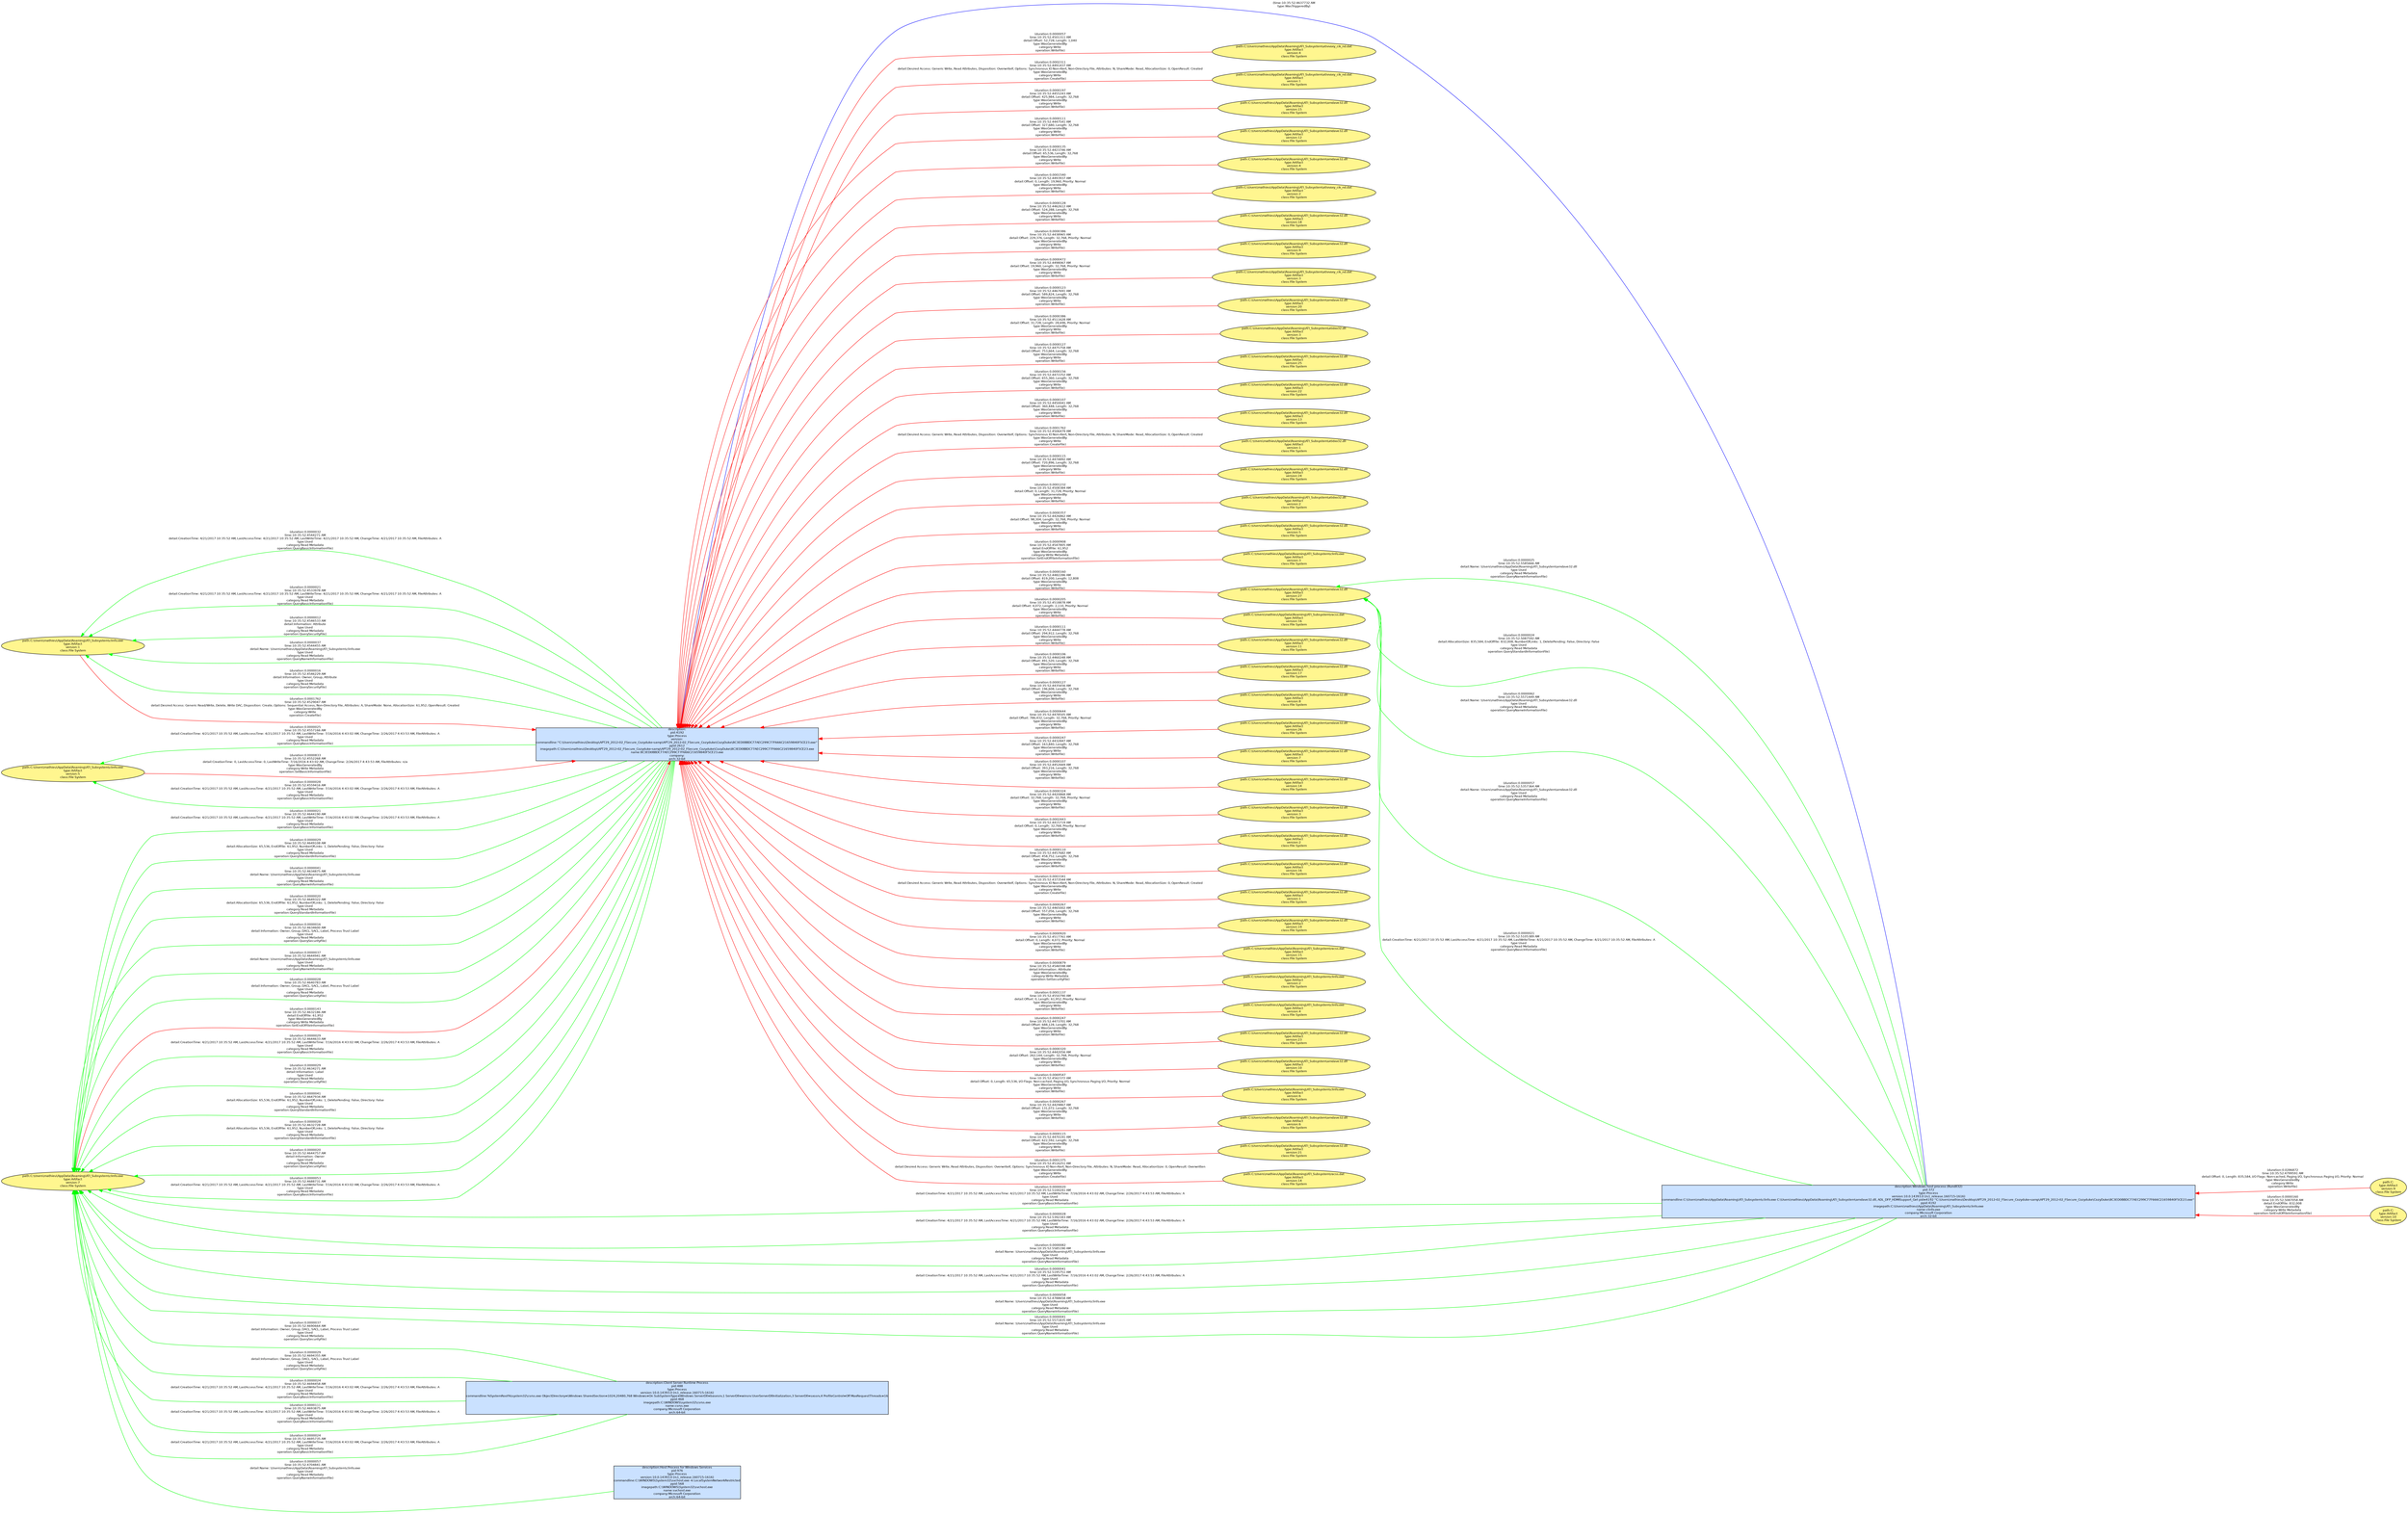 digraph spade2dot {
graph [rankdir = "RL"];
node [fontname="Helvetica" fontsize="8" style="filled" margin="0.0,0.0"];
edge [fontname="Helvetica" fontsize="8"];
"1" [label="description:Windows host process (Rundll32)\npid:372\ntype:Process\nversion:10.0.14393.0 (rs1_release.160715-1616)\ncommandline:C:\\Users\\mathieu\\AppData\\Roaming\\ATI_Subsystem\\clinfo.exe C:\\Users\\mathieu\\AppData\\Roaming\\ATI_Subsystem\\amdave32.dll, ADL_DFP_HDMISupport_Get pid=4192 ''C:\\Users\\mathieu\\Desktop\\APT29_2012-02_FSecure_Cozyduke-samp\\APT29_2012-02_FSecure_Cozyduke\\CozyDuke\\8C3ED0BBDC77AEC299C77F666C21659840F5CE23.exe'' \nppid:4192\nimagepath:C:\\Users\\mathieu\\AppData\\Roaming\\ATI_Subsystem\\clinfo.exe\nname:clinfo.exe\ncompany:Microsoft Corporation\narch:32-bit" shape="box" fillcolor="lightsteelblue1"];
"2" [label="path:C:\\Users\\mathieu\\AppData\\Roaming\\ATI_Subsystem\\ativvaxy_cik_nd.dat\ntype:Artifact\nversion:4\nclass:File System" shape="ellipse" fillcolor="khaki1"];
"3" [label="path:C:\\Users\\mathieu\\AppData\\Roaming\\ATI_Subsystem\\ativvaxy_cik_nd.dat\ntype:Artifact\nversion:1\nclass:File System" shape="ellipse" fillcolor="khaki1"];
"4" [label="path:C:\\Users\\mathieu\\AppData\\Roaming\\ATI_Subsystem\\amdave32.dll\ntype:Artifact\nversion:15\nclass:File System" shape="ellipse" fillcolor="khaki1"];
"5" [label="path:C:\\Users\\mathieu\\AppData\\Roaming\\ATI_Subsystem\\clinfo.exe\ntype:Artifact\nversion:5\nclass:File System" shape="ellipse" fillcolor="khaki1"];
"6" [label="path:C:\\Users\\mathieu\\AppData\\Roaming\\ATI_Subsystem\\amdave32.dll\ntype:Artifact\nversion:12\nclass:File System" shape="ellipse" fillcolor="khaki1"];
"7" [label="path:C:\\Users\\mathieu\\AppData\\Roaming\\ATI_Subsystem\\amdave32.dll\ntype:Artifact\nversion:4\nclass:File System" shape="ellipse" fillcolor="khaki1"];
"8" [label="path:C:\\Users\\mathieu\\AppData\\Roaming\\ATI_Subsystem\\ativvaxy_cik_nd.dat\ntype:Artifact\nversion:2\nclass:File System" shape="ellipse" fillcolor="khaki1"];
"9" [label="path:C:\\Users\\mathieu\\AppData\\Roaming\\ATI_Subsystem\\amdave32.dll\ntype:Artifact\nversion:18\nclass:File System" shape="ellipse" fillcolor="khaki1"];
"10" [label="path:C:\\Users\\mathieu\\AppData\\Roaming\\ATI_Subsystem\\amdave32.dll\ntype:Artifact\nversion:9\nclass:File System" shape="ellipse" fillcolor="khaki1"];
"11" [label="path:C:\\Users\\mathieu\\AppData\\Roaming\\ATI_Subsystem\\ativvaxy_cik_nd.dat\ntype:Artifact\nversion:3\nclass:File System" shape="ellipse" fillcolor="khaki1"];
"12" [label="path:C:\ntype:Artifact\nversion:9\nclass:File System" shape="ellipse" fillcolor="khaki1"];
"13" [label="path:C:\\Users\\mathieu\\AppData\\Roaming\\ATI_Subsystem\\amdave32.dll\ntype:Artifact\nversion:20\nclass:File System" shape="ellipse" fillcolor="khaki1"];
"14" [label="path:C:\\Users\\mathieu\\AppData\\Roaming\\ATI_Subsystem\\atidxx32.dll\ntype:Artifact\nversion:3\nclass:File System" shape="ellipse" fillcolor="khaki1"];
"15" [label="path:C:\\Users\\mathieu\\AppData\\Roaming\\ATI_Subsystem\\amdave32.dll\ntype:Artifact\nversion:25\nclass:File System" shape="ellipse" fillcolor="khaki1"];
"16" [label="path:C:\\Users\\mathieu\\AppData\\Roaming\\ATI_Subsystem\\amdave32.dll\ntype:Artifact\nversion:22\nclass:File System" shape="ellipse" fillcolor="khaki1"];
"17" [label="path:C:\\Users\\mathieu\\AppData\\Roaming\\ATI_Subsystem\\amdave32.dll\ntype:Artifact\nversion:13\nclass:File System" shape="ellipse" fillcolor="khaki1"];
"18" [label="path:C:\\Users\\mathieu\\AppData\\Roaming\\ATI_Subsystem\\atidxx32.dll\ntype:Artifact\nversion:1\nclass:File System" shape="ellipse" fillcolor="khaki1"];
"19" [label="path:C:\\Users\\mathieu\\AppData\\Roaming\\ATI_Subsystem\\amdave32.dll\ntype:Artifact\nversion:24\nclass:File System" shape="ellipse" fillcolor="khaki1"];
"20" [label="path:C:\\Users\\mathieu\\AppData\\Roaming\\ATI_Subsystem\\atidxx32.dll\ntype:Artifact\nversion:2\nclass:File System" shape="ellipse" fillcolor="khaki1"];
"21" [label="path:C:\\Users\\mathieu\\AppData\\Roaming\\ATI_Subsystem\\amdave32.dll\ntype:Artifact\nversion:5\nclass:File System" shape="ellipse" fillcolor="khaki1"];
"22" [label="path:C:\\Users\\mathieu\\AppData\\Roaming\\ATI_Subsystem\\clinfo.exe\ntype:Artifact\nversion:3\nclass:File System" shape="ellipse" fillcolor="khaki1"];
"23" [label="path:C:\\Users\\mathieu\\AppData\\Roaming\\ATI_Subsystem\\amdave32.dll\ntype:Artifact\nversion:27\nclass:File System" shape="ellipse" fillcolor="khaki1"];
"24" [label="path:C:\\Users\\mathieu\\AppData\\Roaming\\ATI_Subsystem\\racss.dat\ntype:Artifact\nversion:16\nclass:File System" shape="ellipse" fillcolor="khaki1"];
"25" [label="path:C:\\Users\\mathieu\\AppData\\Roaming\\ATI_Subsystem\\amdave32.dll\ntype:Artifact\nversion:11\nclass:File System" shape="ellipse" fillcolor="khaki1"];
"26" [label="path:C:\\Users\\mathieu\\AppData\\Roaming\\ATI_Subsystem\\amdave32.dll\ntype:Artifact\nversion:17\nclass:File System" shape="ellipse" fillcolor="khaki1"];
"27" [label="path:C:\\Users\\mathieu\\AppData\\Roaming\\ATI_Subsystem\\amdave32.dll\ntype:Artifact\nversion:8\nclass:File System" shape="ellipse" fillcolor="khaki1"];
"28" [label="path:C:\\Users\\mathieu\\AppData\\Roaming\\ATI_Subsystem\\amdave32.dll\ntype:Artifact\nversion:26\nclass:File System" shape="ellipse" fillcolor="khaki1"];
"29" [label="path:C:\\Users\\mathieu\\AppData\\Roaming\\ATI_Subsystem\\amdave32.dll\ntype:Artifact\nversion:7\nclass:File System" shape="ellipse" fillcolor="khaki1"];
"30" [label="path:C:\\Users\\mathieu\\AppData\\Roaming\\ATI_Subsystem\\amdave32.dll\ntype:Artifact\nversion:14\nclass:File System" shape="ellipse" fillcolor="khaki1"];
"31" [label="path:C:\ntype:Artifact\nversion:10\nclass:File System" shape="ellipse" fillcolor="khaki1"];
"32" [label="path:C:\\Users\\mathieu\\AppData\\Roaming\\ATI_Subsystem\\amdave32.dll\ntype:Artifact\nversion:3\nclass:File System" shape="ellipse" fillcolor="khaki1"];
"33" [label="path:C:\\Users\\mathieu\\AppData\\Roaming\\ATI_Subsystem\\amdave32.dll\ntype:Artifact\nversion:2\nclass:File System" shape="ellipse" fillcolor="khaki1"];
"34" [label="path:C:\\Users\\mathieu\\AppData\\Roaming\\ATI_Subsystem\\amdave32.dll\ntype:Artifact\nversion:16\nclass:File System" shape="ellipse" fillcolor="khaki1"];
"35" [label="path:C:\\Users\\mathieu\\AppData\\Roaming\\ATI_Subsystem\\amdave32.dll\ntype:Artifact\nversion:1\nclass:File System" shape="ellipse" fillcolor="khaki1"];
"36" [label="path:C:\\Users\\mathieu\\AppData\\Roaming\\ATI_Subsystem\\amdave32.dll\ntype:Artifact\nversion:19\nclass:File System" shape="ellipse" fillcolor="khaki1"];
"37" [label="path:C:\\Users\\mathieu\\AppData\\Roaming\\ATI_Subsystem\\racss.dat\ntype:Artifact\nversion:15\nclass:File System" shape="ellipse" fillcolor="khaki1"];
"38" [label="path:C:\\Users\\mathieu\\AppData\\Roaming\\ATI_Subsystem\\clinfo.exe\ntype:Artifact\nversion:7\nclass:File System" shape="ellipse" fillcolor="khaki1"];
"39" [label="path:C:\\Users\\mathieu\\AppData\\Roaming\\ATI_Subsystem\\clinfo.exe\ntype:Artifact\nversion:2\nclass:File System" shape="ellipse" fillcolor="khaki1"];
"40" [label="path:C:\\Users\\mathieu\\AppData\\Roaming\\ATI_Subsystem\\clinfo.exe\ntype:Artifact\nversion:4\nclass:File System" shape="ellipse" fillcolor="khaki1"];
"41" [label="path:C:\\Users\\mathieu\\AppData\\Roaming\\ATI_Subsystem\\amdave32.dll\ntype:Artifact\nversion:23\nclass:File System" shape="ellipse" fillcolor="khaki1"];
"42" [label="description:\npid:4192\ntype:Process\nversion:\ncommandline:''C:\\Users\\mathieu\\Desktop\\APT29_2012-02_FSecure_Cozyduke-samp\\APT29_2012-02_FSecure_Cozyduke\\CozyDuke\\8C3ED0BBDC77AEC299C77F666C21659840F5CE23.exe'' \nppid:2612\nimagepath:C:\\Users\\mathieu\\Desktop\\APT29_2012-02_FSecure_Cozyduke-samp\\APT29_2012-02_FSecure_Cozyduke\\CozyDuke\\8C3ED0BBDC77AEC299C77F666C21659840F5CE23.exe\nname:8C3ED0BBDC77AEC299C77F666C21659840F5CE23.exe\ncompany:\narch:32-bit" shape="box" fillcolor="lightsteelblue1"];
"43" [label="path:C:\\Users\\mathieu\\AppData\\Roaming\\ATI_Subsystem\\amdave32.dll\ntype:Artifact\nversion:10\nclass:File System" shape="ellipse" fillcolor="khaki1"];
"44" [label="path:C:\\Users\\mathieu\\AppData\\Roaming\\ATI_Subsystem\\clinfo.exe\ntype:Artifact\nversion:6\nclass:File System" shape="ellipse" fillcolor="khaki1"];
"45" [label="description:Client Server Runtime Process\npid:488\ntype:Process\nversion:10.0.14393.0 (rs1_release.160715-1616)\ncommandline:%SystemRoot%\\system32\\csrss.exe ObjectDirectory=\\Windows SharedSection=1024,20480,768 Windows=On SubSystemType=Windows ServerDll=basesrv,1 ServerDll=winsrv:UserServerDllInitialization,3 ServerDll=sxssrv,4 ProfileControl=Off MaxRequestThreads=16\nppid:468\nimagepath:C:\\WINDOWS\\system32\\csrss.exe\nname:csrss.exe\ncompany:Microsoft Corporation\narch:64-bit" shape="box" fillcolor="lightsteelblue1"];
"46" [label="path:C:\\Users\\mathieu\\AppData\\Roaming\\ATI_Subsystem\\amdave32.dll\ntype:Artifact\nversion:6\nclass:File System" shape="ellipse" fillcolor="khaki1"];
"47" [label="path:C:\\Users\\mathieu\\AppData\\Roaming\\ATI_Subsystem\\amdave32.dll\ntype:Artifact\nversion:21\nclass:File System" shape="ellipse" fillcolor="khaki1"];
"48" [label="description:Host Process for Windows Services\npid:976\ntype:Process\nversion:10.0.14393.0 (rs1_release.160715-1616)\ncommandline:C:\\WINDOWS\\System32\\svchost.exe -k LocalSystemNetworkRestricted\nppid:568\nimagepath:C:\\WINDOWS\\System32\\svchost.exe\nname:svchost.exe\ncompany:Microsoft Corporation\narch:64-bit" shape="box" fillcolor="lightsteelblue1"];
"49" [label="path:C:\\Users\\mathieu\\AppData\\Roaming\\ATI_Subsystem\\clinfo.exe\ntype:Artifact\nversion:1\nclass:File System" shape="ellipse" fillcolor="khaki1"];
"50" [label="path:C:\\Users\\mathieu\\AppData\\Roaming\\ATI_Subsystem\\racss.dat\ntype:Artifact\nversion:14\nclass:File System" shape="ellipse" fillcolor="khaki1"];
"20" -> "42" [label="(duration:0.0001232\ntime:10:35:52.4508384 AM\ndetail:Offset: 0, Length: 31,728, Priority: Normal\ntype:WasGeneratedBy\ncategory:Write\noperation:WriteFile)" color="red" style="solid"];
"13" -> "42" [label="(duration:0.0000123\ntime:10:35:52.4467691 AM\ndetail:Offset: 589,824, Length: 32,768\ntype:WasGeneratedBy\ncategory:Write\noperation:WriteFile)" color="red" style="solid"];
"41" -> "42" [label="(duration:0.0000247\ntime:10:35:52.4473701 AM\ndetail:Offset: 688,128, Length: 32,768\ntype:WasGeneratedBy\ncategory:Write\noperation:WriteFile)" color="red" style="solid"];
"17" -> "42" [label="(duration:0.0000107\ntime:10:35:52.4450041 AM\ndetail:Offset: 360,448, Length: 32,768\ntype:WasGeneratedBy\ncategory:Write\noperation:WriteFile)" color="red" style="solid"];
"42" -> "38" [label="(duration:0.0000028\ntime:10:35:52.4640783 AM\ndetail:Information: Owner, Group, DACL, SACL, Label, Process Trust Label\ntype:Used\ncategory:Read Metadata\noperation:QuerySecurityFile)" color="green" style="solid"];
"1" -> "38" [label="(duration:0.0000020\ntime:10:35:52.5100241 AM\ndetail:CreationTime: 4/21/2017 10:35:52 AM, LastAccessTime: 4/21/2017 10:35:52 AM, LastWriteTime: 7/16/2016 4:43:02 AM, ChangeTime: 2/26/2017 4:43:53 AM, FileAttributes: A\ntype:Used\ncategory:Read Metadata\noperation:QueryBasicInformationFile)" color="green" style="solid"];
"29" -> "42" [label="(duration:0.0000247\ntime:10:35:52.4432847 AM\ndetail:Offset: 163,840, Length: 32,768\ntype:WasGeneratedBy\ncategory:Write\noperation:WriteFile)" color="red" style="solid"];
"1" -> "23" [label="(duration:0.0000025\ntime:10:35:52.5585666 AM\ndetail:Name: \\Users\\mathieu\\AppData\\Roaming\\ATI_Subsystem\\amdave32.dll\ntype:Used\ncategory:Read Metadata\noperation:QueryNameInformationFile)" color="green" style="solid"];
"6" -> "42" [label="(duration:0.0000111\ntime:10:35:52.4447541 AM\ndetail:Offset: 327,680, Length: 32,768\ntype:WasGeneratedBy\ncategory:Write\noperation:WriteFile)" color="red" style="solid"];
"42" -> "38" [label="(duration:0.0000029\ntime:10:35:52.4644633 AM\ndetail:CreationTime: 4/21/2017 10:35:52 AM, LastAccessTime: 4/21/2017 10:35:52 AM, LastWriteTime: 7/16/2016 4:43:02 AM, ChangeTime: 2/26/2017 4:43:53 AM, FileAttributes: A\ntype:Used\ncategory:Read Metadata\noperation:QueryBasicInformationFile)" color="green" style="solid"];
"8" -> "42" [label="(duration:0.0001540\ntime:10:35:52.4493937 AM\ndetail:Offset: 0, Length: 19,960, Priority: Normal\ntype:WasGeneratedBy\ncategory:Write\noperation:WriteFile)" color="red" style="solid"];
"16" -> "42" [label="(duration:0.0000156\ntime:10:35:52.4472252 AM\ndetail:Offset: 655,360, Length: 32,768\ntype:WasGeneratedBy\ncategory:Write\noperation:WriteFile)" color="red" style="solid"];
"38" -> "42" [label="(duration:0.0000143\ntime:10:35:52.4632186 AM\ndetail:EndOfFile: 61,952\ntype:WasGeneratedBy\ncategory:Write Metadata\noperation:SetEndOfFileInformationFile)" color="red" style="solid"];
"28" -> "42" [label="(duration:0.0000644\ntime:10:35:52.4478505 AM\ndetail:Offset: 786,432, Length: 32,768, Priority: Normal\ntype:WasGeneratedBy\ncategory:Write\noperation:WriteFile)" color="red" style="solid"];
"42" -> "38" [label="(duration:0.0000029\ntime:10:35:52.4634271 AM\ndetail:Information: Label\ntype:Used\ncategory:Read Metadata\noperation:QuerySecurityFile)" color="green" style="solid"];
"23" -> "42" [label="(duration:0.0000160\ntime:10:35:52.4482286 AM\ndetail:Offset: 819,200, Length: 12,808\ntype:WasGeneratedBy\ncategory:Write\noperation:WriteFile)" color="red" style="solid"];
"18" -> "42" [label="(duration:0.0001762\ntime:10:35:52.4506479 AM\ndetail:Desired Access: Generic Write, Read Attributes, Disposition: OverwriteIf, Options: Synchronous IO Non-Alert, Non-Directory File, Attributes: N, ShareMode: Read, AllocationSize: 0, OpenResult: Created\ntype:WasGeneratedBy\ncategory:Write\noperation:CreateFile)" color="red" style="solid"];
"1" -> "42" [label="(time:10:35:52.4637732 AM\ntype:WasTriggeredBy)" color="blue" style="solid"];
"10" -> "42" [label="(duration:0.0000386\ntime:10:35:52.4438965 AM\ndetail:Offset: 229,376, Length: 32,768, Priority: Normal\ntype:WasGeneratedBy\ncategory:Write\noperation:WriteFile)" color="red" style="solid"];
"42" -> "49" [label="(duration:0.0000032\ntime:10:35:52.4544271 AM\ndetail:CreationTime: 4/21/2017 10:35:52 AM, LastAccessTime: 4/21/2017 10:35:52 AM, LastWriteTime: 4/21/2017 10:35:52 AM, ChangeTime: 4/21/2017 10:35:52 AM, FileAttributes: A\ntype:Used\ncategory:Read Metadata\noperation:QueryBasicInformationFile)" color="green" style="solid"];
"33" -> "42" [label="(duration:0.0002443\ntime:10:35:52.4415719 AM\ndetail:Offset: 0, Length: 32,768, Priority: Normal\ntype:WasGeneratedBy\ncategory:Write\noperation:WriteFile)" color="red" style="solid"];
"25" -> "42" [label="(duration:0.0000111\ntime:10:35:52.4444778 AM\ndetail:Offset: 294,912, Length: 32,768\ntype:WasGeneratedBy\ncategory:Write\noperation:WriteFile)" color="red" style="solid"];
"42" -> "38" [label="(duration:0.0000041\ntime:10:35:52.4647934 AM\ndetail:AllocationSize: 65,536, EndOfFile: 61,952, NumberOfLinks: 1, DeletePending: False, Directory: False\ntype:Used\ncategory:Read Metadata\noperation:QueryStandardInformationFile)" color="green" style="solid"];
"42" -> "38" [label="(duration:0.0000028\ntime:10:35:52.4632728 AM\ndetail:AllocationSize: 65,536, EndOfFile: 61,952, NumberOfLinks: 1, DeletePending: False, Directory: False\ntype:Used\ncategory:Read Metadata\noperation:QueryStandardInformationFile)" color="green" style="solid"];
"4" -> "42" [label="(duration:0.0000197\ntime:10:35:52.4455243 AM\ndetail:Offset: 425,984, Length: 32,768\ntype:WasGeneratedBy\ncategory:Write\noperation:WriteFile)" color="red" style="solid"];
"26" -> "42" [label="(duration:0.0000106\ntime:10:35:52.4460248 AM\ndetail:Offset: 491,520, Length: 32,768\ntype:WasGeneratedBy\ncategory:Write\noperation:WriteFile)" color="red" style="solid"];
"45" -> "38" [label="(duration:0.0000024\ntime:10:35:52.4695735 AM\ndetail:CreationTime: 4/21/2017 10:35:52 AM, LastAccessTime: 4/21/2017 10:35:52 AM, LastWriteTime: 7/16/2016 4:43:02 AM, ChangeTime: 2/26/2017 4:43:53 AM, FileAttributes: A\ntype:Used\ncategory:Read Metadata\noperation:QueryBasicInformationFile)" color="green" style="solid"];
"46" -> "42" [label="(duration:0.0000267\ntime:10:35:52.4429867 AM\ndetail:Offset: 131,072, Length: 32,768\ntype:WasGeneratedBy\ncategory:Write\noperation:WriteFile)" color="red" style="solid"];
"1" -> "23" [label="(duration:0.0000024\ntime:10:35:52.5087592 AM\ndetail:AllocationSize: 835,584, EndOfFile: 832,008, NumberOfLinks: 1, DeletePending: False, Directory: False\ntype:Used\ncategory:Read Metadata\noperation:QueryStandardInformationFile)" color="green" style="solid"];
"42" -> "38" [label="(duration:0.0000020\ntime:10:35:52.4644757 AM\ndetail:Information: Owner\ntype:Used\ncategory:Read Metadata\noperation:QuerySecurityFile)" color="green" style="solid"];
"21" -> "42" [label="(duration:0.0000357\ntime:10:35:52.4426862 AM\ndetail:Offset: 98,304, Length: 32,768, Priority: Normal\ntype:WasGeneratedBy\ncategory:Write\noperation:WriteFile)" color="red" style="solid"];
"45" -> "38" [label="(duration:0.0000037\ntime:10:35:52.4690664 AM\ndetail:Information: Owner, Group, DACL, SACL, Label, Process Trust Label\ntype:Used\ncategory:Read Metadata\noperation:QuerySecurityFile)" color="green" style="solid"];
"27" -> "42" [label="(duration:0.0000127\ntime:10:35:52.4435656 AM\ndetail:Offset: 196,608, Length: 32,768\ntype:WasGeneratedBy\ncategory:Write\noperation:WriteFile)" color="red" style="solid"];
"22" -> "42" [label="(duration:0.0000908\ntime:10:35:52.4547805 AM\ndetail:EndOfFile: 61,952\ntype:WasGeneratedBy\ncategory:Write Metadata\noperation:SetEndOfFileInformationFile)" color="red" style="solid"];
"42" -> "49" [label="(duration:0.0000021\ntime:10:35:52.4533978 AM\ndetail:CreationTime: 4/21/2017 10:35:52 AM, LastAccessTime: 4/21/2017 10:35:52 AM, LastWriteTime: 4/21/2017 10:35:52 AM, ChangeTime: 4/21/2017 10:35:52 AM, FileAttributes: A\ntype:Used\ncategory:Read Metadata\noperation:QueryBasicInformationFile)" color="green" style="solid"];
"12" -> "1" [label="(duration:0.0286872\ntime:10:35:52.4799591 AM\ndetail:Offset: 0, Length: 835,584, I/O Flags: Non-cached, Paging I/O, Synchronous Paging I/O, Priority: Normal\ntype:WasGeneratedBy\ncategory:Write\noperation:WriteFile)" color="red" style="solid"];
"45" -> "38" [label="(duration:0.0000029\ntime:10:35:52.4694355 AM\ndetail:Information: Owner, Group, DACL, SACL, Label, Process Trust Label\ntype:Used\ncategory:Read Metadata\noperation:QuerySecurityFile)" color="green" style="solid"];
"24" -> "42" [label="(duration:0.0000205\ntime:10:35:52.4518878 AM\ndetail:Offset: 4,072, Length: 2,110, Priority: Normal\ntype:WasGeneratedBy\ncategory:Write\noperation:WriteFile)" color="red" style="solid"];
"19" -> "42" [label="(duration:0.0000115\ntime:10:35:52.4474892 AM\ndetail:Offset: 720,896, Length: 32,768\ntype:WasGeneratedBy\ncategory:Write\noperation:WriteFile)" color="red" style="solid"];
"36" -> "42" [label="(duration:0.0000267\ntime:10:35:52.4465002 AM\ndetail:Offset: 557,056, Length: 32,768\ntype:WasGeneratedBy\ncategory:Write\noperation:WriteFile)" color="red" style="solid"];
"7" -> "42" [label="(duration:0.0000135\ntime:10:35:52.4423746 AM\ndetail:Offset: 65,536, Length: 32,768\ntype:WasGeneratedBy\ncategory:Write\noperation:WriteFile)" color="red" style="solid"];
"42" -> "49" [label="(duration:0.0000012\ntime:10:35:52.4546533 AM\ndetail:Information: Attribute\ntype:Used\ncategory:Read Metadata\noperation:QuerySecurityFile)" color="green" style="solid"];
"45" -> "38" [label="(duration:0.0000024\ntime:10:35:52.4694458 AM\ndetail:CreationTime: 4/21/2017 10:35:52 AM, LastAccessTime: 4/21/2017 10:35:52 AM, LastWriteTime: 7/16/2016 4:43:02 AM, ChangeTime: 2/26/2017 4:43:53 AM, FileAttributes: A\ntype:Used\ncategory:Read Metadata\noperation:QueryBasicInformationFile)" color="green" style="solid"];
"44" -> "42" [label="(duration:0.0069547\ntime:10:35:52.4562372 AM\ndetail:Offset: 0, Length: 65,536, I/O Flags: Non-cached, Paging I/O, Synchronous Paging I/O, Priority: Normal\ntype:WasGeneratedBy\ncategory:Write\noperation:WriteFile)" color="red" style="solid"];
"42" -> "38" [label="(duration:0.0000053\ntime:10:35:52.4688731 AM\ndetail:CreationTime: 4/21/2017 10:35:52 AM, LastAccessTime: 4/21/2017 10:35:52 AM, LastWriteTime: 7/16/2016 4:43:02 AM, ChangeTime: 2/26/2017 4:43:53 AM, FileAttributes: A\ntype:Used\ncategory:Read Metadata\noperation:QueryBasicInformationFile)" color="green" style="solid"];
"42" -> "38" [label="(duration:0.0000021\ntime:10:35:52.4644190 AM\ndetail:CreationTime: 4/21/2017 10:35:52 AM, LastAccessTime: 4/21/2017 10:35:52 AM, LastWriteTime: 7/16/2016 4:43:02 AM, ChangeTime: 2/26/2017 4:43:53 AM, FileAttributes: A\ntype:Used\ncategory:Read Metadata\noperation:QueryBasicInformationFile)" color="green" style="solid"];
"42" -> "38" [label="(duration:0.0000029\ntime:10:35:52.4649108 AM\ndetail:AllocationSize: 65,536, EndOfFile: 61,952, NumberOfLinks: 1, DeletePending: False, Directory: False\ntype:Used\ncategory:Read Metadata\noperation:QueryStandardInformationFile)" color="green" style="solid"];
"30" -> "42" [label="(duration:0.0000107\ntime:10:35:52.4452669 AM\ndetail:Offset: 393,216, Length: 32,768\ntype:WasGeneratedBy\ncategory:Write\noperation:WriteFile)" color="red" style="solid"];
"42" -> "5" [label="(duration:0.0000028\ntime:10:35:52.4559416 AM\ndetail:CreationTime: 4/21/2017 10:35:52 AM, LastAccessTime: 4/21/2017 10:35:52 AM, LastWriteTime: 7/16/2016 4:43:02 AM, ChangeTime: 2/26/2017 4:43:53 AM, FileAttributes: A\ntype:Used\ncategory:Read Metadata\noperation:QueryBasicInformationFile)" color="green" style="solid"];
"42" -> "38" [label="(duration:0.0000041\ntime:10:35:52.4634875 AM\ndetail:Name: \\Users\\mathieu\\AppData\\Roaming\\ATI_Subsystem\\clinfo.exe\ntype:Used\ncategory:Read Metadata\noperation:QueryNameInformationFile)" color="green" style="solid"];
"15" -> "42" [label="(duration:0.0000127\ntime:10:35:52.4475758 AM\ndetail:Offset: 753,664, Length: 32,768\ntype:WasGeneratedBy\ncategory:Write\noperation:WriteFile)" color="red" style="solid"];
"42" -> "5" [label="(duration:0.0000025\ntime:10:35:52.4557166 AM\ndetail:CreationTime: 4/21/2017 10:35:52 AM, LastAccessTime: 4/21/2017 10:35:52 AM, LastWriteTime: 7/16/2016 4:43:02 AM, ChangeTime: 2/26/2017 4:43:53 AM, FileAttributes: A\ntype:Used\ncategory:Read Metadata\noperation:QueryBasicInformationFile)" color="green" style="solid"];
"48" -> "38" [label="(duration:0.0000057\ntime:10:35:52.4704841 AM\ndetail:Name: \\Users\\mathieu\\AppData\\Roaming\\ATI_Subsystem\\clinfo.exe\ntype:Used\ncategory:Read Metadata\noperation:QueryNameInformationFile)" color="green" style="solid"];
"39" -> "42" [label="(duration:0.0000879\ntime:10:35:52.4546598 AM\ndetail:Information: Attribute\ntype:WasGeneratedBy\ncategory:Write Metadata\noperation:SetSecurityFile)" color="red" style="solid"];
"42" -> "38" [label="(duration:0.0000020\ntime:10:35:52.4649322 AM\ndetail:AllocationSize: 65,536, EndOfFile: 61,952, NumberOfLinks: 1, DeletePending: False, Directory: False\ntype:Used\ncategory:Read Metadata\noperation:QueryStandardInformationFile)" color="green" style="solid"];
"1" -> "38" [label="(duration:0.0000028\ntime:10:35:52.5392343 AM\ndetail:CreationTime: 4/21/2017 10:35:52 AM, LastAccessTime: 4/21/2017 10:35:52 AM, LastWriteTime: 7/16/2016 4:43:02 AM, ChangeTime: 2/26/2017 4:43:53 AM, FileAttributes: A\ntype:Used\ncategory:Read Metadata\noperation:QueryBasicInformationFile)" color="green" style="solid"];
"14" -> "42" [label="(duration:0.0000386\ntime:10:35:52.4511628 AM\ndetail:Offset: 31,728, Length: 28,696, Priority: Normal\ntype:WasGeneratedBy\ncategory:Write\noperation:WriteFile)" color="red" style="solid"];
"11" -> "42" [label="(duration:0.0000472\ntime:10:35:52.4498067 AM\ndetail:Offset: 19,960, Length: 32,768, Priority: Normal\ntype:WasGeneratedBy\ncategory:Write\noperation:WriteFile)" color="red" style="solid"];
"5" -> "42" [label="(duration:0.0000833\ntime:10:35:52.4552268 AM\ndetail:CreationTime: 0, LastAccessTime: 0, LastWriteTime: 7/16/2016 4:43:02 AM, ChangeTime: 2/26/2017 4:43:53 AM, FileAttributes: n/a\ntype:WasGeneratedBy\ncategory:Write Metadata\noperation:SetBasicInformationFile)" color="red" style="solid"];
"47" -> "42" [label="(duration:0.0000115\ntime:10:35:52.4470191 AM\ndetail:Offset: 622,592, Length: 32,768\ntype:WasGeneratedBy\ncategory:Write\noperation:WriteFile)" color="red" style="solid"];
"42" -> "49" [label="(duration:0.0000037\ntime:10:35:52.4544455 AM\ndetail:Name: \\Users\\mathieu\\AppData\\Roaming\\ATI_Subsystem\\clinfo.exe\ntype:Used\ncategory:Read Metadata\noperation:QueryNameInformationFile)" color="green" style="solid"];
"2" -> "42" [label="(duration:0.0000057\ntime:10:35:52.4501311 AM\ndetail:Offset: 52,728, Length: 1,040\ntype:WasGeneratedBy\ncategory:Write\noperation:WriteFile)" color="red" style="solid"];
"40" -> "42" [label="(duration:0.0001137\ntime:10:35:52.4550790 AM\ndetail:Offset: 0, Length: 61,952, Priority: Normal\ntype:WasGeneratedBy\ncategory:Write\noperation:WriteFile)" color="red" style="solid"];
"35" -> "42" [label="(duration:0.0003341\ntime:10:35:52.4373544 AM\ndetail:Desired Access: Generic Write, Read Attributes, Disposition: OverwriteIf, Options: Synchronous IO Non-Alert, Non-Directory File, Attributes: N, ShareMode: Read, AllocationSize: 0, OpenResult: Created\ntype:WasGeneratedBy\ncategory:Write\noperation:CreateFile)" color="red" style="solid"];
"9" -> "42" [label="(duration:0.0000128\ntime:10:35:52.4462612 AM\ndetail:Offset: 524,288, Length: 32,768\ntype:WasGeneratedBy\ncategory:Write\noperation:WriteFile)" color="red" style="solid"];
"42" -> "38" [label="(duration:0.0000016\ntime:10:35:52.4634600 AM\ndetail:Information: Owner, Group, DACL, SACL, Label, Process Trust Label\ntype:Used\ncategory:Read Metadata\noperation:QuerySecurityFile)" color="green" style="solid"];
"3" -> "42" [label="(duration:0.0002311\ntime:10:35:52.4491437 AM\ndetail:Desired Access: Generic Write, Read Attributes, Disposition: OverwriteIf, Options: Synchronous IO Non-Alert, Non-Directory File, Attributes: N, ShareMode: Read, AllocationSize: 0, OpenResult: Created\ntype:WasGeneratedBy\ncategory:Write\noperation:CreateFile)" color="red" style="solid"];
"31" -> "1" [label="(duration:0.0000160\ntime:10:35:52.5087058 AM\ndetail:EndOfFile: 832,008\ntype:WasGeneratedBy\ncategory:Write Metadata\noperation:SetEndOfFileInformationFile)" color="red" style="solid"];
"43" -> "42" [label="(duration:0.0000320\ntime:10:35:52.4442056 AM\ndetail:Offset: 262,144, Length: 32,768, Priority: Normal\ntype:WasGeneratedBy\ncategory:Write\noperation:WriteFile)" color="red" style="solid"];
"1" -> "23" [label="(duration:0.0000062\ntime:10:35:52.5571449 AM\ndetail:Name: \\Users\\mathieu\\AppData\\Roaming\\ATI_Subsystem\\amdave32.dll\ntype:Used\ncategory:Read Metadata\noperation:QueryNameInformationFile)" color="green" style="solid"];
"32" -> "42" [label="(duration:0.0000324\ntime:10:35:52.4420868 AM\ndetail:Offset: 32,768, Length: 32,768, Priority: Normal\ntype:WasGeneratedBy\ncategory:Write\noperation:WriteFile)" color="red" style="solid"];
"1" -> "38" [label="(duration:0.0000082\ntime:10:35:52.5585190 AM\ndetail:Name: \\Users\\mathieu\\AppData\\Roaming\\ATI_Subsystem\\clinfo.exe\ntype:Used\ncategory:Read Metadata\noperation:QueryNameInformationFile)" color="green" style="solid"];
"1" -> "38" [label="(duration:0.0000041\ntime:10:35:52.5195751 AM\ndetail:CreationTime: 4/21/2017 10:35:52 AM, LastAccessTime: 4/21/2017 10:35:52 AM, LastWriteTime: 7/16/2016 4:43:02 AM, ChangeTime: 2/26/2017 4:43:53 AM, FileAttributes: A\ntype:Used\ncategory:Read Metadata\noperation:QueryBasicInformationFile)" color="green" style="solid"];
"42" -> "38" [label="(duration:0.0000037\ntime:10:35:52.4644941 AM\ndetail:Name: \\Users\\mathieu\\AppData\\Roaming\\ATI_Subsystem\\clinfo.exe\ntype:Used\ncategory:Read Metadata\noperation:QueryNameInformationFile)" color="green" style="solid"];
"50" -> "42" [label="(duration:0.0001375\ntime:10:35:52.4516251 AM\ndetail:Desired Access: Generic Write, Read Attributes, Disposition: OverwriteIf, Options: Synchronous IO Non-Alert, Non-Directory File, Attributes: N, ShareMode: Read, AllocationSize: 0, OpenResult: Overwritten\ntype:WasGeneratedBy\ncategory:Write\noperation:CreateFile)" color="red" style="solid"];
"34" -> "42" [label="(duration:0.0000110\ntime:10:35:52.4457682 AM\ndetail:Offset: 458,752, Length: 32,768\ntype:WasGeneratedBy\ncategory:Write\noperation:WriteFile)" color="red" style="solid"];
"42" -> "49" [label="(duration:0.0000016\ntime:10:35:52.4546229 AM\ndetail:Information: Owner, Group, Attribute\ntype:Used\ncategory:Read Metadata\noperation:QuerySecurityFile)" color="green" style="solid"];
"49" -> "42" [label="(duration:0.0001762\ntime:10:35:52.4529047 AM\ndetail:Desired Access: Generic Read/Write, Delete, Write DAC, Disposition: Create, Options: Sequential Access, Non-Directory File, Attributes: A, ShareMode: None, AllocationSize: 61,952, OpenResult: Created\ntype:WasGeneratedBy\ncategory:Write\noperation:CreateFile)" color="red" style="solid"];
"1" -> "38" [label="(duration:0.0000058\ntime:10:35:52.4788658 AM\ndetail:Name: \\Users\\mathieu\\AppData\\Roaming\\ATI_Subsystem\\clinfo.exe\ntype:Used\ncategory:Read Metadata\noperation:QueryNameInformationFile)" color="green" style="solid"];
"37" -> "42" [label="(duration:0.0000920\ntime:10:35:52.4517761 AM\ndetail:Offset: 0, Length: 4,072, Priority: Normal\ntype:WasGeneratedBy\ncategory:Write\noperation:WriteFile)" color="red" style="solid"];
"45" -> "38" [label="(duration:0.0000111\ntime:10:35:52.4693875 AM\ndetail:CreationTime: 4/21/2017 10:35:52 AM, LastAccessTime: 4/21/2017 10:35:52 AM, LastWriteTime: 7/16/2016 4:43:02 AM, ChangeTime: 2/26/2017 4:43:53 AM, FileAttributes: A\ntype:Used\ncategory:Read Metadata\noperation:QueryBasicInformationFile)" color="green" style="solid"];
"1" -> "38" [label="(duration:0.0000041\ntime:10:35:52.5571835 AM\ndetail:Name: \\Users\\mathieu\\AppData\\Roaming\\ATI_Subsystem\\clinfo.exe\ntype:Used\ncategory:Read Metadata\noperation:QueryNameInformationFile)" color="green" style="solid"];
"1" -> "23" [label="(duration:0.0000057\ntime:10:35:52.5357364 AM\ndetail:Name: \\Users\\mathieu\\AppData\\Roaming\\ATI_Subsystem\\amdave32.dll\ntype:Used\ncategory:Read Metadata\noperation:QueryNameInformationFile)" color="green" style="solid"];
"1" -> "23" [label="(duration:0.0000021\ntime:10:35:52.5105389 AM\ndetail:CreationTime: 4/21/2017 10:35:52 AM, LastAccessTime: 4/21/2017 10:35:52 AM, LastWriteTime: 4/21/2017 10:35:52 AM, ChangeTime: 4/21/2017 10:35:52 AM, FileAttributes: A\ntype:Used\ncategory:Read Metadata\noperation:QueryBasicInformationFile)" color="green" style="solid"];
}
